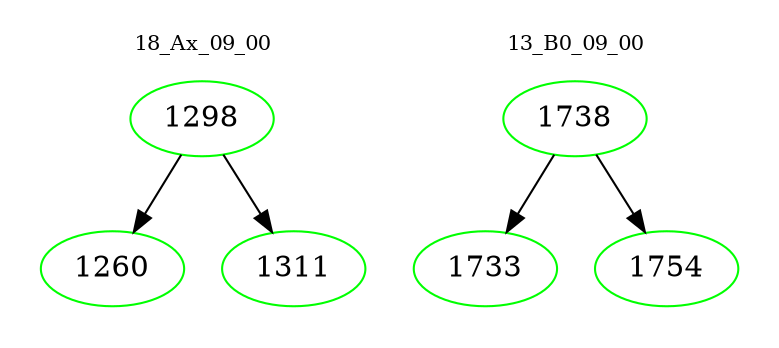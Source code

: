 digraph{
subgraph cluster_0 {
color = white
label = "18_Ax_09_00";
fontsize=10;
T0_1298 [label="1298", color="green"]
T0_1298 -> T0_1260 [color="black"]
T0_1260 [label="1260", color="green"]
T0_1298 -> T0_1311 [color="black"]
T0_1311 [label="1311", color="green"]
}
subgraph cluster_1 {
color = white
label = "13_B0_09_00";
fontsize=10;
T1_1738 [label="1738", color="green"]
T1_1738 -> T1_1733 [color="black"]
T1_1733 [label="1733", color="green"]
T1_1738 -> T1_1754 [color="black"]
T1_1754 [label="1754", color="green"]
}
}
